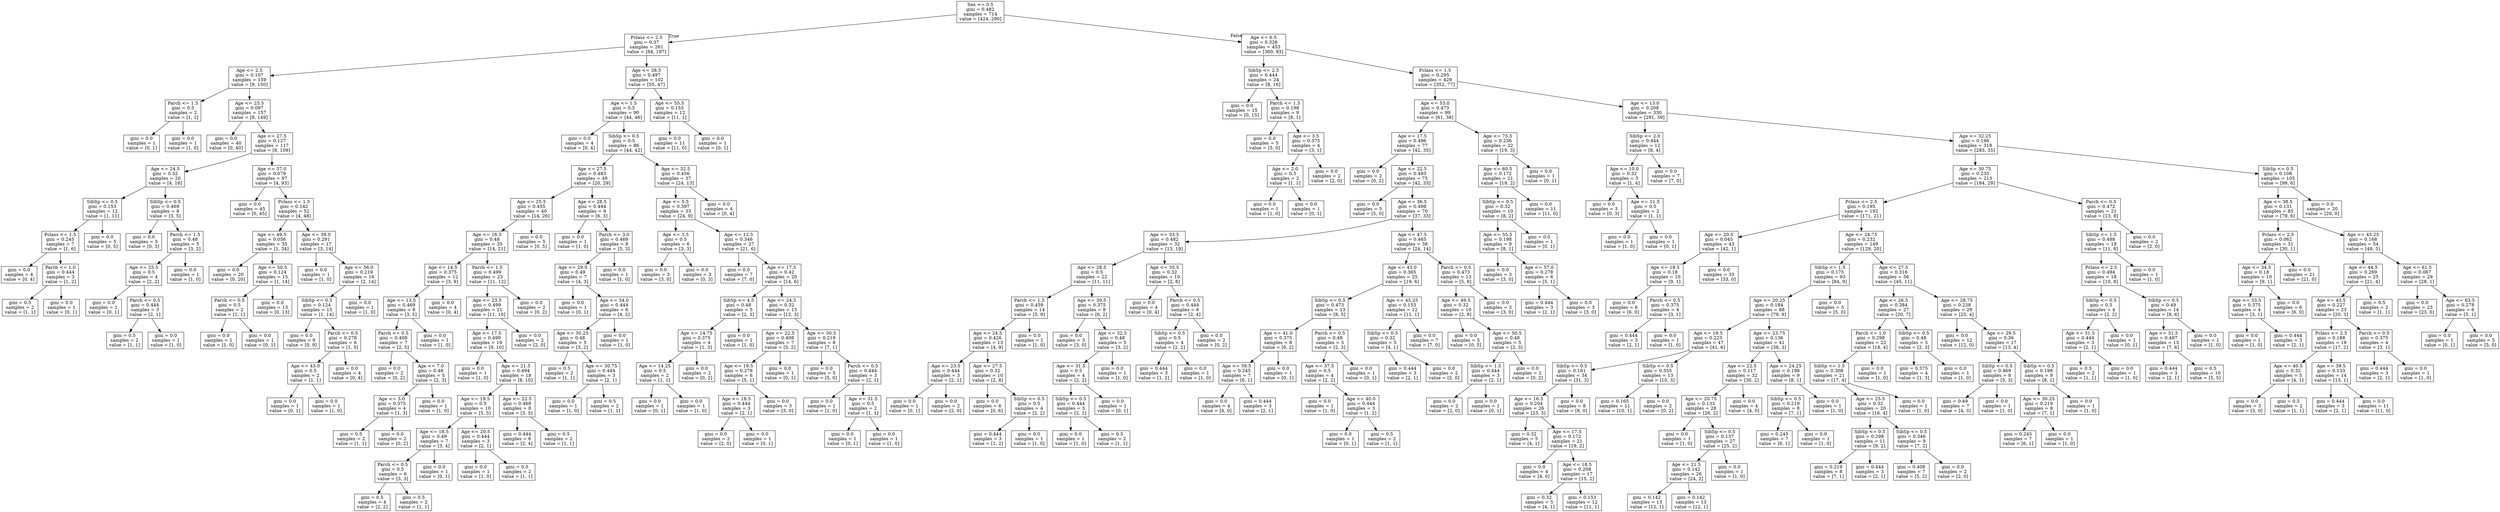 digraph Tree {
node [shape=box] ;
0 [label="Sex <= 0.5\ngini = 0.482\nsamples = 714\nvalue = [424, 290]"] ;
1 [label="Pclass <= 2.5\ngini = 0.37\nsamples = 261\nvalue = [64, 197]"] ;
0 -> 1 [labeldistance=2.5, labelangle=45, headlabel="True"] ;
2 [label="Age <= 2.5\ngini = 0.107\nsamples = 159\nvalue = [9, 150]"] ;
1 -> 2 ;
3 [label="Parch <= 1.5\ngini = 0.5\nsamples = 2\nvalue = [1, 1]"] ;
2 -> 3 ;
4 [label="gini = 0.0\nsamples = 1\nvalue = [0, 1]"] ;
3 -> 4 ;
5 [label="gini = 0.0\nsamples = 1\nvalue = [1, 0]"] ;
3 -> 5 ;
6 [label="Age <= 23.5\ngini = 0.097\nsamples = 157\nvalue = [8, 149]"] ;
2 -> 6 ;
7 [label="gini = 0.0\nsamples = 40\nvalue = [0, 40]"] ;
6 -> 7 ;
8 [label="Age <= 27.5\ngini = 0.127\nsamples = 117\nvalue = [8, 109]"] ;
6 -> 8 ;
9 [label="Age <= 24.5\ngini = 0.32\nsamples = 20\nvalue = [4, 16]"] ;
8 -> 9 ;
10 [label="SibSp <= 0.5\ngini = 0.153\nsamples = 12\nvalue = [1, 11]"] ;
9 -> 10 ;
11 [label="Pclass <= 1.5\ngini = 0.245\nsamples = 7\nvalue = [1, 6]"] ;
10 -> 11 ;
12 [label="gini = 0.0\nsamples = 4\nvalue = [0, 4]"] ;
11 -> 12 ;
13 [label="Parch <= 1.0\ngini = 0.444\nsamples = 3\nvalue = [1, 2]"] ;
11 -> 13 ;
14 [label="gini = 0.5\nsamples = 2\nvalue = [1, 1]"] ;
13 -> 14 ;
15 [label="gini = 0.0\nsamples = 1\nvalue = [0, 1]"] ;
13 -> 15 ;
16 [label="gini = 0.0\nsamples = 5\nvalue = [0, 5]"] ;
10 -> 16 ;
17 [label="SibSp <= 0.5\ngini = 0.469\nsamples = 8\nvalue = [3, 5]"] ;
9 -> 17 ;
18 [label="gini = 0.0\nsamples = 3\nvalue = [0, 3]"] ;
17 -> 18 ;
19 [label="Parch <= 1.5\ngini = 0.48\nsamples = 5\nvalue = [3, 2]"] ;
17 -> 19 ;
20 [label="Age <= 25.5\ngini = 0.5\nsamples = 4\nvalue = [2, 2]"] ;
19 -> 20 ;
21 [label="gini = 0.0\nsamples = 1\nvalue = [0, 1]"] ;
20 -> 21 ;
22 [label="Parch <= 0.5\ngini = 0.444\nsamples = 3\nvalue = [2, 1]"] ;
20 -> 22 ;
23 [label="gini = 0.5\nsamples = 2\nvalue = [1, 1]"] ;
22 -> 23 ;
24 [label="gini = 0.0\nsamples = 1\nvalue = [1, 0]"] ;
22 -> 24 ;
25 [label="gini = 0.0\nsamples = 1\nvalue = [1, 0]"] ;
19 -> 25 ;
26 [label="Age <= 37.0\ngini = 0.079\nsamples = 97\nvalue = [4, 93]"] ;
8 -> 26 ;
27 [label="gini = 0.0\nsamples = 45\nvalue = [0, 45]"] ;
26 -> 27 ;
28 [label="Pclass <= 1.5\ngini = 0.142\nsamples = 52\nvalue = [4, 48]"] ;
26 -> 28 ;
29 [label="Age <= 49.5\ngini = 0.056\nsamples = 35\nvalue = [1, 34]"] ;
28 -> 29 ;
30 [label="gini = 0.0\nsamples = 20\nvalue = [0, 20]"] ;
29 -> 30 ;
31 [label="Age <= 50.5\ngini = 0.124\nsamples = 15\nvalue = [1, 14]"] ;
29 -> 31 ;
32 [label="Parch <= 0.5\ngini = 0.5\nsamples = 2\nvalue = [1, 1]"] ;
31 -> 32 ;
33 [label="gini = 0.0\nsamples = 1\nvalue = [1, 0]"] ;
32 -> 33 ;
34 [label="gini = 0.0\nsamples = 1\nvalue = [0, 1]"] ;
32 -> 34 ;
35 [label="gini = 0.0\nsamples = 13\nvalue = [0, 13]"] ;
31 -> 35 ;
36 [label="Age <= 39.0\ngini = 0.291\nsamples = 17\nvalue = [3, 14]"] ;
28 -> 36 ;
37 [label="gini = 0.0\nsamples = 1\nvalue = [1, 0]"] ;
36 -> 37 ;
38 [label="Age <= 56.0\ngini = 0.219\nsamples = 16\nvalue = [2, 14]"] ;
36 -> 38 ;
39 [label="SibSp <= 0.5\ngini = 0.124\nsamples = 15\nvalue = [1, 14]"] ;
38 -> 39 ;
40 [label="gini = 0.0\nsamples = 9\nvalue = [0, 9]"] ;
39 -> 40 ;
41 [label="Parch <= 0.5\ngini = 0.278\nsamples = 6\nvalue = [1, 5]"] ;
39 -> 41 ;
42 [label="Age <= 43.0\ngini = 0.5\nsamples = 2\nvalue = [1, 1]"] ;
41 -> 42 ;
43 [label="gini = 0.0\nsamples = 1\nvalue = [0, 1]"] ;
42 -> 43 ;
44 [label="gini = 0.0\nsamples = 1\nvalue = [1, 0]"] ;
42 -> 44 ;
45 [label="gini = 0.0\nsamples = 4\nvalue = [0, 4]"] ;
41 -> 45 ;
46 [label="gini = 0.0\nsamples = 1\nvalue = [1, 0]"] ;
38 -> 46 ;
47 [label="Age <= 38.5\ngini = 0.497\nsamples = 102\nvalue = [55, 47]"] ;
1 -> 47 ;
48 [label="Age <= 1.5\ngini = 0.5\nsamples = 90\nvalue = [44, 46]"] ;
47 -> 48 ;
49 [label="gini = 0.0\nsamples = 4\nvalue = [0, 4]"] ;
48 -> 49 ;
50 [label="SibSp <= 0.5\ngini = 0.5\nsamples = 86\nvalue = [44, 42]"] ;
48 -> 50 ;
51 [label="Age <= 27.5\ngini = 0.483\nsamples = 49\nvalue = [20, 29]"] ;
50 -> 51 ;
52 [label="Age <= 25.5\ngini = 0.455\nsamples = 40\nvalue = [14, 26]"] ;
51 -> 52 ;
53 [label="Age <= 16.5\ngini = 0.48\nsamples = 35\nvalue = [14, 21]"] ;
52 -> 53 ;
54 [label="Age <= 14.5\ngini = 0.375\nsamples = 12\nvalue = [3, 9]"] ;
53 -> 54 ;
55 [label="Age <= 13.5\ngini = 0.469\nsamples = 8\nvalue = [3, 5]"] ;
54 -> 55 ;
56 [label="Parch <= 0.5\ngini = 0.408\nsamples = 7\nvalue = [2, 5]"] ;
55 -> 56 ;
57 [label="gini = 0.0\nsamples = 2\nvalue = [0, 2]"] ;
56 -> 57 ;
58 [label="Age <= 7.0\ngini = 0.48\nsamples = 5\nvalue = [2, 3]"] ;
56 -> 58 ;
59 [label="Age <= 3.0\ngini = 0.375\nsamples = 4\nvalue = [1, 3]"] ;
58 -> 59 ;
60 [label="gini = 0.5\nsamples = 2\nvalue = [1, 1]"] ;
59 -> 60 ;
61 [label="gini = 0.0\nsamples = 2\nvalue = [0, 2]"] ;
59 -> 61 ;
62 [label="gini = 0.0\nsamples = 1\nvalue = [1, 0]"] ;
58 -> 62 ;
63 [label="gini = 0.0\nsamples = 1\nvalue = [1, 0]"] ;
55 -> 63 ;
64 [label="gini = 0.0\nsamples = 4\nvalue = [0, 4]"] ;
54 -> 64 ;
65 [label="Parch <= 1.5\ngini = 0.499\nsamples = 23\nvalue = [11, 12]"] ;
53 -> 65 ;
66 [label="Age <= 23.5\ngini = 0.499\nsamples = 21\nvalue = [11, 10]"] ;
65 -> 66 ;
67 [label="Age <= 17.5\ngini = 0.499\nsamples = 19\nvalue = [9, 10]"] ;
66 -> 67 ;
68 [label="gini = 0.0\nsamples = 1\nvalue = [1, 0]"] ;
67 -> 68 ;
69 [label="Age <= 21.5\ngini = 0.494\nsamples = 18\nvalue = [8, 10]"] ;
67 -> 69 ;
70 [label="Age <= 19.5\ngini = 0.5\nsamples = 10\nvalue = [5, 5]"] ;
69 -> 70 ;
71 [label="Age <= 18.5\ngini = 0.49\nsamples = 7\nvalue = [3, 4]"] ;
70 -> 71 ;
72 [label="Parch <= 0.5\ngini = 0.5\nsamples = 6\nvalue = [3, 3]"] ;
71 -> 72 ;
73 [label="gini = 0.5\nsamples = 4\nvalue = [2, 2]"] ;
72 -> 73 ;
74 [label="gini = 0.5\nsamples = 2\nvalue = [1, 1]"] ;
72 -> 74 ;
75 [label="gini = 0.0\nsamples = 1\nvalue = [0, 1]"] ;
71 -> 75 ;
76 [label="Age <= 20.5\ngini = 0.444\nsamples = 3\nvalue = [2, 1]"] ;
70 -> 76 ;
77 [label="gini = 0.0\nsamples = 1\nvalue = [1, 0]"] ;
76 -> 77 ;
78 [label="gini = 0.5\nsamples = 2\nvalue = [1, 1]"] ;
76 -> 78 ;
79 [label="Age <= 22.5\ngini = 0.469\nsamples = 8\nvalue = [3, 5]"] ;
69 -> 79 ;
80 [label="gini = 0.444\nsamples = 6\nvalue = [2, 4]"] ;
79 -> 80 ;
81 [label="gini = 0.5\nsamples = 2\nvalue = [1, 1]"] ;
79 -> 81 ;
82 [label="gini = 0.0\nsamples = 2\nvalue = [2, 0]"] ;
66 -> 82 ;
83 [label="gini = 0.0\nsamples = 2\nvalue = [0, 2]"] ;
65 -> 83 ;
84 [label="gini = 0.0\nsamples = 5\nvalue = [0, 5]"] ;
52 -> 84 ;
85 [label="Age <= 28.5\ngini = 0.444\nsamples = 9\nvalue = [6, 3]"] ;
51 -> 85 ;
86 [label="gini = 0.0\nsamples = 1\nvalue = [1, 0]"] ;
85 -> 86 ;
87 [label="Parch <= 3.0\ngini = 0.469\nsamples = 8\nvalue = [5, 3]"] ;
85 -> 87 ;
88 [label="Age <= 29.5\ngini = 0.49\nsamples = 7\nvalue = [4, 3]"] ;
87 -> 88 ;
89 [label="gini = 0.0\nsamples = 1\nvalue = [0, 1]"] ;
88 -> 89 ;
90 [label="Age <= 34.0\ngini = 0.444\nsamples = 6\nvalue = [4, 2]"] ;
88 -> 90 ;
91 [label="Age <= 30.25\ngini = 0.48\nsamples = 5\nvalue = [3, 2]"] ;
90 -> 91 ;
92 [label="gini = 0.5\nsamples = 2\nvalue = [1, 1]"] ;
91 -> 92 ;
93 [label="Age <= 30.75\ngini = 0.444\nsamples = 3\nvalue = [2, 1]"] ;
91 -> 93 ;
94 [label="gini = 0.0\nsamples = 1\nvalue = [1, 0]"] ;
93 -> 94 ;
95 [label="gini = 0.5\nsamples = 2\nvalue = [1, 1]"] ;
93 -> 95 ;
96 [label="gini = 0.0\nsamples = 1\nvalue = [1, 0]"] ;
90 -> 96 ;
97 [label="gini = 0.0\nsamples = 1\nvalue = [1, 0]"] ;
87 -> 97 ;
98 [label="Age <= 32.5\ngini = 0.456\nsamples = 37\nvalue = [24, 13]"] ;
50 -> 98 ;
99 [label="Age <= 5.5\ngini = 0.397\nsamples = 33\nvalue = [24, 9]"] ;
98 -> 99 ;
100 [label="Age <= 3.5\ngini = 0.5\nsamples = 6\nvalue = [3, 3]"] ;
99 -> 100 ;
101 [label="gini = 0.0\nsamples = 3\nvalue = [3, 0]"] ;
100 -> 101 ;
102 [label="gini = 0.0\nsamples = 3\nvalue = [0, 3]"] ;
100 -> 102 ;
103 [label="Age <= 12.5\ngini = 0.346\nsamples = 27\nvalue = [21, 6]"] ;
99 -> 103 ;
104 [label="gini = 0.0\nsamples = 7\nvalue = [7, 0]"] ;
103 -> 104 ;
105 [label="Age <= 17.5\ngini = 0.42\nsamples = 20\nvalue = [14, 6]"] ;
103 -> 105 ;
106 [label="SibSp <= 4.5\ngini = 0.48\nsamples = 5\nvalue = [2, 3]"] ;
105 -> 106 ;
107 [label="Age <= 14.75\ngini = 0.375\nsamples = 4\nvalue = [1, 3]"] ;
106 -> 107 ;
108 [label="Age <= 14.25\ngini = 0.5\nsamples = 2\nvalue = [1, 1]"] ;
107 -> 108 ;
109 [label="gini = 0.0\nsamples = 1\nvalue = [0, 1]"] ;
108 -> 109 ;
110 [label="gini = 0.0\nsamples = 1\nvalue = [1, 0]"] ;
108 -> 110 ;
111 [label="gini = 0.0\nsamples = 2\nvalue = [0, 2]"] ;
107 -> 111 ;
112 [label="gini = 0.0\nsamples = 1\nvalue = [1, 0]"] ;
106 -> 112 ;
113 [label="Age <= 24.5\ngini = 0.32\nsamples = 15\nvalue = [12, 3]"] ;
105 -> 113 ;
114 [label="Age <= 22.5\ngini = 0.408\nsamples = 7\nvalue = [5, 2]"] ;
113 -> 114 ;
115 [label="Age <= 19.5\ngini = 0.278\nsamples = 6\nvalue = [5, 1]"] ;
114 -> 115 ;
116 [label="Age <= 18.5\ngini = 0.444\nsamples = 3\nvalue = [2, 1]"] ;
115 -> 116 ;
117 [label="gini = 0.0\nsamples = 2\nvalue = [2, 0]"] ;
116 -> 117 ;
118 [label="gini = 0.0\nsamples = 1\nvalue = [0, 1]"] ;
116 -> 118 ;
119 [label="gini = 0.0\nsamples = 3\nvalue = [3, 0]"] ;
115 -> 119 ;
120 [label="gini = 0.0\nsamples = 1\nvalue = [0, 1]"] ;
114 -> 120 ;
121 [label="Age <= 30.5\ngini = 0.219\nsamples = 8\nvalue = [7, 1]"] ;
113 -> 121 ;
122 [label="gini = 0.0\nsamples = 5\nvalue = [5, 0]"] ;
121 -> 122 ;
123 [label="Parch <= 0.5\ngini = 0.444\nsamples = 3\nvalue = [2, 1]"] ;
121 -> 123 ;
124 [label="gini = 0.0\nsamples = 1\nvalue = [1, 0]"] ;
123 -> 124 ;
125 [label="Age <= 31.5\ngini = 0.5\nsamples = 2\nvalue = [1, 1]"] ;
123 -> 125 ;
126 [label="gini = 0.0\nsamples = 1\nvalue = [0, 1]"] ;
125 -> 126 ;
127 [label="gini = 0.0\nsamples = 1\nvalue = [1, 0]"] ;
125 -> 127 ;
128 [label="gini = 0.0\nsamples = 4\nvalue = [0, 4]"] ;
98 -> 128 ;
129 [label="Age <= 55.5\ngini = 0.153\nsamples = 12\nvalue = [11, 1]"] ;
47 -> 129 ;
130 [label="gini = 0.0\nsamples = 11\nvalue = [11, 0]"] ;
129 -> 130 ;
131 [label="gini = 0.0\nsamples = 1\nvalue = [0, 1]"] ;
129 -> 131 ;
132 [label="Age <= 6.5\ngini = 0.326\nsamples = 453\nvalue = [360, 93]"] ;
0 -> 132 [labeldistance=2.5, labelangle=-45, headlabel="False"] ;
133 [label="SibSp <= 2.5\ngini = 0.444\nsamples = 24\nvalue = [8, 16]"] ;
132 -> 133 ;
134 [label="gini = 0.0\nsamples = 15\nvalue = [0, 15]"] ;
133 -> 134 ;
135 [label="Parch <= 1.5\ngini = 0.198\nsamples = 9\nvalue = [8, 1]"] ;
133 -> 135 ;
136 [label="gini = 0.0\nsamples = 5\nvalue = [5, 0]"] ;
135 -> 136 ;
137 [label="Age <= 3.5\ngini = 0.375\nsamples = 4\nvalue = [3, 1]"] ;
135 -> 137 ;
138 [label="Age <= 2.0\ngini = 0.5\nsamples = 2\nvalue = [1, 1]"] ;
137 -> 138 ;
139 [label="gini = 0.0\nsamples = 1\nvalue = [1, 0]"] ;
138 -> 139 ;
140 [label="gini = 0.0\nsamples = 1\nvalue = [0, 1]"] ;
138 -> 140 ;
141 [label="gini = 0.0\nsamples = 2\nvalue = [2, 0]"] ;
137 -> 141 ;
142 [label="Pclass <= 1.5\ngini = 0.295\nsamples = 429\nvalue = [352, 77]"] ;
132 -> 142 ;
143 [label="Age <= 53.0\ngini = 0.473\nsamples = 99\nvalue = [61, 38]"] ;
142 -> 143 ;
144 [label="Age <= 17.5\ngini = 0.496\nsamples = 77\nvalue = [42, 35]"] ;
143 -> 144 ;
145 [label="gini = 0.0\nsamples = 2\nvalue = [0, 2]"] ;
144 -> 145 ;
146 [label="Age <= 22.5\ngini = 0.493\nsamples = 75\nvalue = [42, 33]"] ;
144 -> 146 ;
147 [label="gini = 0.0\nsamples = 5\nvalue = [5, 0]"] ;
146 -> 147 ;
148 [label="Age <= 36.5\ngini = 0.498\nsamples = 70\nvalue = [37, 33]"] ;
146 -> 148 ;
149 [label="Age <= 33.5\ngini = 0.482\nsamples = 32\nvalue = [13, 19]"] ;
148 -> 149 ;
150 [label="Age <= 28.5\ngini = 0.5\nsamples = 22\nvalue = [11, 11]"] ;
149 -> 150 ;
151 [label="Parch <= 1.5\ngini = 0.459\nsamples = 14\nvalue = [5, 9]"] ;
150 -> 151 ;
152 [label="Age <= 24.5\ngini = 0.426\nsamples = 13\nvalue = [4, 9]"] ;
151 -> 152 ;
153 [label="Age <= 23.5\ngini = 0.444\nsamples = 3\nvalue = [2, 1]"] ;
152 -> 153 ;
154 [label="gini = 0.0\nsamples = 1\nvalue = [0, 1]"] ;
153 -> 154 ;
155 [label="gini = 0.0\nsamples = 2\nvalue = [2, 0]"] ;
153 -> 155 ;
156 [label="Age <= 27.5\ngini = 0.32\nsamples = 10\nvalue = [2, 8]"] ;
152 -> 156 ;
157 [label="gini = 0.0\nsamples = 6\nvalue = [0, 6]"] ;
156 -> 157 ;
158 [label="SibSp <= 0.5\ngini = 0.5\nsamples = 4\nvalue = [2, 2]"] ;
156 -> 158 ;
159 [label="gini = 0.444\nsamples = 3\nvalue = [1, 2]"] ;
158 -> 159 ;
160 [label="gini = 0.0\nsamples = 1\nvalue = [1, 0]"] ;
158 -> 160 ;
161 [label="gini = 0.0\nsamples = 1\nvalue = [1, 0]"] ;
151 -> 161 ;
162 [label="Age <= 30.5\ngini = 0.375\nsamples = 8\nvalue = [6, 2]"] ;
150 -> 162 ;
163 [label="gini = 0.0\nsamples = 3\nvalue = [3, 0]"] ;
162 -> 163 ;
164 [label="Age <= 32.5\ngini = 0.48\nsamples = 5\nvalue = [3, 2]"] ;
162 -> 164 ;
165 [label="Age <= 31.5\ngini = 0.5\nsamples = 4\nvalue = [2, 2]"] ;
164 -> 165 ;
166 [label="SibSp <= 0.5\ngini = 0.444\nsamples = 3\nvalue = [2, 1]"] ;
165 -> 166 ;
167 [label="gini = 0.0\nsamples = 1\nvalue = [1, 0]"] ;
166 -> 167 ;
168 [label="gini = 0.5\nsamples = 2\nvalue = [1, 1]"] ;
166 -> 168 ;
169 [label="gini = 0.0\nsamples = 1\nvalue = [0, 1]"] ;
165 -> 169 ;
170 [label="gini = 0.0\nsamples = 1\nvalue = [1, 0]"] ;
164 -> 170 ;
171 [label="Age <= 35.5\ngini = 0.32\nsamples = 10\nvalue = [2, 8]"] ;
149 -> 171 ;
172 [label="gini = 0.0\nsamples = 4\nvalue = [0, 4]"] ;
171 -> 172 ;
173 [label="Parch <= 0.5\ngini = 0.444\nsamples = 6\nvalue = [2, 4]"] ;
171 -> 173 ;
174 [label="SibSp <= 0.5\ngini = 0.5\nsamples = 4\nvalue = [2, 2]"] ;
173 -> 174 ;
175 [label="gini = 0.444\nsamples = 3\nvalue = [1, 2]"] ;
174 -> 175 ;
176 [label="gini = 0.0\nsamples = 1\nvalue = [1, 0]"] ;
174 -> 176 ;
177 [label="gini = 0.0\nsamples = 2\nvalue = [0, 2]"] ;
173 -> 177 ;
178 [label="Age <= 47.5\ngini = 0.465\nsamples = 38\nvalue = [24, 14]"] ;
148 -> 178 ;
179 [label="Age <= 43.0\ngini = 0.365\nsamples = 25\nvalue = [19, 6]"] ;
178 -> 179 ;
180 [label="SibSp <= 0.5\ngini = 0.473\nsamples = 13\nvalue = [8, 5]"] ;
179 -> 180 ;
181 [label="Age <= 41.0\ngini = 0.375\nsamples = 8\nvalue = [6, 2]"] ;
180 -> 181 ;
182 [label="Age <= 39.5\ngini = 0.245\nsamples = 7\nvalue = [6, 1]"] ;
181 -> 182 ;
183 [label="gini = 0.0\nsamples = 4\nvalue = [4, 0]"] ;
182 -> 183 ;
184 [label="gini = 0.444\nsamples = 3\nvalue = [2, 1]"] ;
182 -> 184 ;
185 [label="gini = 0.0\nsamples = 1\nvalue = [0, 1]"] ;
181 -> 185 ;
186 [label="Parch <= 0.5\ngini = 0.48\nsamples = 5\nvalue = [2, 3]"] ;
180 -> 186 ;
187 [label="Age <= 37.5\ngini = 0.5\nsamples = 4\nvalue = [2, 2]"] ;
186 -> 187 ;
188 [label="gini = 0.0\nsamples = 1\nvalue = [1, 0]"] ;
187 -> 188 ;
189 [label="Age <= 40.0\ngini = 0.444\nsamples = 3\nvalue = [1, 2]"] ;
187 -> 189 ;
190 [label="gini = 0.0\nsamples = 1\nvalue = [0, 1]"] ;
189 -> 190 ;
191 [label="gini = 0.5\nsamples = 2\nvalue = [1, 1]"] ;
189 -> 191 ;
192 [label="gini = 0.0\nsamples = 1\nvalue = [0, 1]"] ;
186 -> 192 ;
193 [label="Age <= 45.25\ngini = 0.153\nsamples = 12\nvalue = [11, 1]"] ;
179 -> 193 ;
194 [label="SibSp <= 0.5\ngini = 0.32\nsamples = 5\nvalue = [4, 1]"] ;
193 -> 194 ;
195 [label="gini = 0.444\nsamples = 3\nvalue = [2, 1]"] ;
194 -> 195 ;
196 [label="gini = 0.0\nsamples = 2\nvalue = [2, 0]"] ;
194 -> 196 ;
197 [label="gini = 0.0\nsamples = 7\nvalue = [7, 0]"] ;
193 -> 197 ;
198 [label="Parch <= 0.5\ngini = 0.473\nsamples = 13\nvalue = [5, 8]"] ;
178 -> 198 ;
199 [label="Age <= 49.5\ngini = 0.32\nsamples = 10\nvalue = [2, 8]"] ;
198 -> 199 ;
200 [label="gini = 0.0\nsamples = 5\nvalue = [0, 5]"] ;
199 -> 200 ;
201 [label="Age <= 50.5\ngini = 0.48\nsamples = 5\nvalue = [2, 3]"] ;
199 -> 201 ;
202 [label="SibSp <= 1.5\ngini = 0.444\nsamples = 3\nvalue = [2, 1]"] ;
201 -> 202 ;
203 [label="gini = 0.0\nsamples = 2\nvalue = [2, 0]"] ;
202 -> 203 ;
204 [label="gini = 0.0\nsamples = 1\nvalue = [0, 1]"] ;
202 -> 204 ;
205 [label="gini = 0.0\nsamples = 2\nvalue = [0, 2]"] ;
201 -> 205 ;
206 [label="gini = 0.0\nsamples = 3\nvalue = [3, 0]"] ;
198 -> 206 ;
207 [label="Age <= 75.5\ngini = 0.236\nsamples = 22\nvalue = [19, 3]"] ;
143 -> 207 ;
208 [label="Age <= 60.5\ngini = 0.172\nsamples = 21\nvalue = [19, 2]"] ;
207 -> 208 ;
209 [label="SibSp <= 0.5\ngini = 0.32\nsamples = 10\nvalue = [8, 2]"] ;
208 -> 209 ;
210 [label="Age <= 55.5\ngini = 0.198\nsamples = 9\nvalue = [8, 1]"] ;
209 -> 210 ;
211 [label="gini = 0.0\nsamples = 3\nvalue = [3, 0]"] ;
210 -> 211 ;
212 [label="Age <= 57.0\ngini = 0.278\nsamples = 6\nvalue = [5, 1]"] ;
210 -> 212 ;
213 [label="gini = 0.444\nsamples = 3\nvalue = [2, 1]"] ;
212 -> 213 ;
214 [label="gini = 0.0\nsamples = 3\nvalue = [3, 0]"] ;
212 -> 214 ;
215 [label="gini = 0.0\nsamples = 1\nvalue = [0, 1]"] ;
209 -> 215 ;
216 [label="gini = 0.0\nsamples = 11\nvalue = [11, 0]"] ;
208 -> 216 ;
217 [label="gini = 0.0\nsamples = 1\nvalue = [0, 1]"] ;
207 -> 217 ;
218 [label="Age <= 13.0\ngini = 0.208\nsamples = 330\nvalue = [291, 39]"] ;
142 -> 218 ;
219 [label="SibSp <= 2.0\ngini = 0.444\nsamples = 12\nvalue = [8, 4]"] ;
218 -> 219 ;
220 [label="Age <= 10.0\ngini = 0.32\nsamples = 5\nvalue = [1, 4]"] ;
219 -> 220 ;
221 [label="gini = 0.0\nsamples = 3\nvalue = [0, 3]"] ;
220 -> 221 ;
222 [label="Age <= 11.5\ngini = 0.5\nsamples = 2\nvalue = [1, 1]"] ;
220 -> 222 ;
223 [label="gini = 0.0\nsamples = 1\nvalue = [1, 0]"] ;
222 -> 223 ;
224 [label="gini = 0.0\nsamples = 1\nvalue = [0, 1]"] ;
222 -> 224 ;
225 [label="gini = 0.0\nsamples = 7\nvalue = [7, 0]"] ;
219 -> 225 ;
226 [label="Age <= 32.25\ngini = 0.196\nsamples = 318\nvalue = [283, 35]"] ;
218 -> 226 ;
227 [label="Age <= 30.75\ngini = 0.235\nsamples = 213\nvalue = [184, 29]"] ;
226 -> 227 ;
228 [label="Pclass <= 2.5\ngini = 0.195\nsamples = 192\nvalue = [171, 21]"] ;
227 -> 228 ;
229 [label="Age <= 20.0\ngini = 0.045\nsamples = 43\nvalue = [42, 1]"] ;
228 -> 229 ;
230 [label="Age <= 18.5\ngini = 0.18\nsamples = 10\nvalue = [9, 1]"] ;
229 -> 230 ;
231 [label="gini = 0.0\nsamples = 6\nvalue = [6, 0]"] ;
230 -> 231 ;
232 [label="Parch <= 0.5\ngini = 0.375\nsamples = 4\nvalue = [3, 1]"] ;
230 -> 232 ;
233 [label="gini = 0.444\nsamples = 3\nvalue = [2, 1]"] ;
232 -> 233 ;
234 [label="gini = 0.0\nsamples = 1\nvalue = [1, 0]"] ;
232 -> 234 ;
235 [label="gini = 0.0\nsamples = 33\nvalue = [33, 0]"] ;
229 -> 235 ;
236 [label="Age <= 24.75\ngini = 0.232\nsamples = 149\nvalue = [129, 20]"] ;
228 -> 236 ;
237 [label="SibSp <= 1.5\ngini = 0.175\nsamples = 93\nvalue = [84, 9]"] ;
236 -> 237 ;
238 [label="Age <= 20.25\ngini = 0.184\nsamples = 88\nvalue = [79, 9]"] ;
237 -> 238 ;
239 [label="Age <= 19.5\ngini = 0.223\nsamples = 47\nvalue = [41, 6]"] ;
238 -> 239 ;
240 [label="SibSp <= 0.5\ngini = 0.161\nsamples = 34\nvalue = [31, 3]"] ;
239 -> 240 ;
241 [label="Age <= 16.5\ngini = 0.204\nsamples = 26\nvalue = [23, 3]"] ;
240 -> 241 ;
242 [label="gini = 0.32\nsamples = 5\nvalue = [4, 1]"] ;
241 -> 242 ;
243 [label="Age <= 17.5\ngini = 0.172\nsamples = 21\nvalue = [19, 2]"] ;
241 -> 243 ;
244 [label="gini = 0.0\nsamples = 4\nvalue = [4, 0]"] ;
243 -> 244 ;
245 [label="Age <= 18.5\ngini = 0.208\nsamples = 17\nvalue = [15, 2]"] ;
243 -> 245 ;
246 [label="gini = 0.32\nsamples = 5\nvalue = [4, 1]"] ;
245 -> 246 ;
247 [label="gini = 0.153\nsamples = 12\nvalue = [11, 1]"] ;
245 -> 247 ;
248 [label="gini = 0.0\nsamples = 8\nvalue = [8, 0]"] ;
240 -> 248 ;
249 [label="SibSp <= 0.5\ngini = 0.355\nsamples = 13\nvalue = [10, 3]"] ;
239 -> 249 ;
250 [label="gini = 0.165\nsamples = 11\nvalue = [10, 1]"] ;
249 -> 250 ;
251 [label="gini = 0.0\nsamples = 2\nvalue = [0, 2]"] ;
249 -> 251 ;
252 [label="Age <= 23.75\ngini = 0.136\nsamples = 41\nvalue = [38, 3]"] ;
238 -> 252 ;
253 [label="Age <= 22.5\ngini = 0.117\nsamples = 32\nvalue = [30, 2]"] ;
252 -> 253 ;
254 [label="Age <= 20.75\ngini = 0.133\nsamples = 28\nvalue = [26, 2]"] ;
253 -> 254 ;
255 [label="gini = 0.0\nsamples = 1\nvalue = [1, 0]"] ;
254 -> 255 ;
256 [label="SibSp <= 0.5\ngini = 0.137\nsamples = 27\nvalue = [25, 2]"] ;
254 -> 256 ;
257 [label="Age <= 21.5\ngini = 0.142\nsamples = 26\nvalue = [24, 2]"] ;
256 -> 257 ;
258 [label="gini = 0.142\nsamples = 13\nvalue = [12, 1]"] ;
257 -> 258 ;
259 [label="gini = 0.142\nsamples = 13\nvalue = [12, 1]"] ;
257 -> 259 ;
260 [label="gini = 0.0\nsamples = 1\nvalue = [1, 0]"] ;
256 -> 260 ;
261 [label="gini = 0.0\nsamples = 4\nvalue = [4, 0]"] ;
253 -> 261 ;
262 [label="Age <= 24.25\ngini = 0.198\nsamples = 9\nvalue = [8, 1]"] ;
252 -> 262 ;
263 [label="SibSp <= 0.5\ngini = 0.219\nsamples = 8\nvalue = [7, 1]"] ;
262 -> 263 ;
264 [label="gini = 0.245\nsamples = 7\nvalue = [6, 1]"] ;
263 -> 264 ;
265 [label="gini = 0.0\nsamples = 1\nvalue = [1, 0]"] ;
263 -> 265 ;
266 [label="gini = 0.0\nsamples = 1\nvalue = [1, 0]"] ;
262 -> 266 ;
267 [label="gini = 0.0\nsamples = 5\nvalue = [5, 0]"] ;
237 -> 267 ;
268 [label="Age <= 27.5\ngini = 0.316\nsamples = 56\nvalue = [45, 11]"] ;
236 -> 268 ;
269 [label="Age <= 26.5\ngini = 0.384\nsamples = 27\nvalue = [20, 7]"] ;
268 -> 269 ;
270 [label="Parch <= 1.0\ngini = 0.298\nsamples = 22\nvalue = [18, 4]"] ;
269 -> 270 ;
271 [label="SibSp <= 1.5\ngini = 0.308\nsamples = 21\nvalue = [17, 4]"] ;
270 -> 271 ;
272 [label="Age <= 25.5\ngini = 0.32\nsamples = 20\nvalue = [16, 4]"] ;
271 -> 272 ;
273 [label="SibSp <= 0.5\ngini = 0.298\nsamples = 11\nvalue = [9, 2]"] ;
272 -> 273 ;
274 [label="gini = 0.219\nsamples = 8\nvalue = [7, 1]"] ;
273 -> 274 ;
275 [label="gini = 0.444\nsamples = 3\nvalue = [2, 1]"] ;
273 -> 275 ;
276 [label="SibSp <= 0.5\ngini = 0.346\nsamples = 9\nvalue = [7, 2]"] ;
272 -> 276 ;
277 [label="gini = 0.408\nsamples = 7\nvalue = [5, 2]"] ;
276 -> 277 ;
278 [label="gini = 0.0\nsamples = 2\nvalue = [2, 0]"] ;
276 -> 278 ;
279 [label="gini = 0.0\nsamples = 1\nvalue = [1, 0]"] ;
271 -> 279 ;
280 [label="gini = 0.0\nsamples = 1\nvalue = [1, 0]"] ;
270 -> 280 ;
281 [label="SibSp <= 0.5\ngini = 0.48\nsamples = 5\nvalue = [2, 3]"] ;
269 -> 281 ;
282 [label="gini = 0.375\nsamples = 4\nvalue = [1, 3]"] ;
281 -> 282 ;
283 [label="gini = 0.0\nsamples = 1\nvalue = [1, 0]"] ;
281 -> 283 ;
284 [label="Age <= 28.75\ngini = 0.238\nsamples = 29\nvalue = [25, 4]"] ;
268 -> 284 ;
285 [label="gini = 0.0\nsamples = 12\nvalue = [12, 0]"] ;
284 -> 285 ;
286 [label="Age <= 29.5\ngini = 0.36\nsamples = 17\nvalue = [13, 4]"] ;
284 -> 286 ;
287 [label="SibSp <= 0.5\ngini = 0.469\nsamples = 8\nvalue = [5, 3]"] ;
286 -> 287 ;
288 [label="gini = 0.49\nsamples = 7\nvalue = [4, 3]"] ;
287 -> 288 ;
289 [label="gini = 0.0\nsamples = 1\nvalue = [1, 0]"] ;
287 -> 289 ;
290 [label="SibSp <= 0.5\ngini = 0.198\nsamples = 9\nvalue = [8, 1]"] ;
286 -> 290 ;
291 [label="Age <= 30.25\ngini = 0.219\nsamples = 8\nvalue = [7, 1]"] ;
290 -> 291 ;
292 [label="gini = 0.245\nsamples = 7\nvalue = [6, 1]"] ;
291 -> 292 ;
293 [label="gini = 0.0\nsamples = 1\nvalue = [1, 0]"] ;
291 -> 293 ;
294 [label="gini = 0.0\nsamples = 1\nvalue = [1, 0]"] ;
290 -> 294 ;
295 [label="Parch <= 0.5\ngini = 0.472\nsamples = 21\nvalue = [13, 8]"] ;
227 -> 295 ;
296 [label="SibSp <= 1.5\ngini = 0.488\nsamples = 19\nvalue = [11, 8]"] ;
295 -> 296 ;
297 [label="Pclass <= 2.5\ngini = 0.494\nsamples = 18\nvalue = [10, 8]"] ;
296 -> 297 ;
298 [label="SibSp <= 0.5\ngini = 0.5\nsamples = 4\nvalue = [2, 2]"] ;
297 -> 298 ;
299 [label="Age <= 31.5\ngini = 0.444\nsamples = 3\nvalue = [2, 1]"] ;
298 -> 299 ;
300 [label="gini = 0.5\nsamples = 2\nvalue = [1, 1]"] ;
299 -> 300 ;
301 [label="gini = 0.0\nsamples = 1\nvalue = [1, 0]"] ;
299 -> 301 ;
302 [label="gini = 0.0\nsamples = 1\nvalue = [0, 1]"] ;
298 -> 302 ;
303 [label="SibSp <= 0.5\ngini = 0.49\nsamples = 14\nvalue = [8, 6]"] ;
297 -> 303 ;
304 [label="Age <= 31.5\ngini = 0.497\nsamples = 13\nvalue = [7, 6]"] ;
303 -> 304 ;
305 [label="gini = 0.444\nsamples = 3\nvalue = [2, 1]"] ;
304 -> 305 ;
306 [label="gini = 0.5\nsamples = 10\nvalue = [5, 5]"] ;
304 -> 306 ;
307 [label="gini = 0.0\nsamples = 1\nvalue = [1, 0]"] ;
303 -> 307 ;
308 [label="gini = 0.0\nsamples = 1\nvalue = [1, 0]"] ;
296 -> 308 ;
309 [label="gini = 0.0\nsamples = 2\nvalue = [2, 0]"] ;
295 -> 309 ;
310 [label="SibSp <= 0.5\ngini = 0.108\nsamples = 105\nvalue = [99, 6]"] ;
226 -> 310 ;
311 [label="Age <= 38.5\ngini = 0.131\nsamples = 85\nvalue = [79, 6]"] ;
310 -> 311 ;
312 [label="Pclass <= 2.5\ngini = 0.062\nsamples = 31\nvalue = [30, 1]"] ;
311 -> 312 ;
313 [label="Age <= 34.5\ngini = 0.18\nsamples = 10\nvalue = [9, 1]"] ;
312 -> 313 ;
314 [label="Age <= 33.5\ngini = 0.375\nsamples = 4\nvalue = [3, 1]"] ;
313 -> 314 ;
315 [label="gini = 0.0\nsamples = 1\nvalue = [1, 0]"] ;
314 -> 315 ;
316 [label="gini = 0.444\nsamples = 3\nvalue = [2, 1]"] ;
314 -> 316 ;
317 [label="gini = 0.0\nsamples = 6\nvalue = [6, 0]"] ;
313 -> 317 ;
318 [label="gini = 0.0\nsamples = 21\nvalue = [21, 0]"] ;
312 -> 318 ;
319 [label="Age <= 45.25\ngini = 0.168\nsamples = 54\nvalue = [49, 5]"] ;
311 -> 319 ;
320 [label="Age <= 44.5\ngini = 0.269\nsamples = 25\nvalue = [21, 4]"] ;
319 -> 320 ;
321 [label="Age <= 43.5\ngini = 0.227\nsamples = 23\nvalue = [20, 3]"] ;
320 -> 321 ;
322 [label="Pclass <= 2.5\ngini = 0.188\nsamples = 19\nvalue = [17, 2]"] ;
321 -> 322 ;
323 [label="Age <= 40.5\ngini = 0.32\nsamples = 5\nvalue = [4, 1]"] ;
322 -> 323 ;
324 [label="gini = 0.0\nsamples = 3\nvalue = [3, 0]"] ;
323 -> 324 ;
325 [label="gini = 0.5\nsamples = 2\nvalue = [1, 1]"] ;
323 -> 325 ;
326 [label="Age <= 39.5\ngini = 0.133\nsamples = 14\nvalue = [13, 1]"] ;
322 -> 326 ;
327 [label="gini = 0.444\nsamples = 3\nvalue = [2, 1]"] ;
326 -> 327 ;
328 [label="gini = 0.0\nsamples = 11\nvalue = [11, 0]"] ;
326 -> 328 ;
329 [label="Parch <= 0.5\ngini = 0.375\nsamples = 4\nvalue = [3, 1]"] ;
321 -> 329 ;
330 [label="gini = 0.444\nsamples = 3\nvalue = [2, 1]"] ;
329 -> 330 ;
331 [label="gini = 0.0\nsamples = 1\nvalue = [1, 0]"] ;
329 -> 331 ;
332 [label="gini = 0.5\nsamples = 2\nvalue = [1, 1]"] ;
320 -> 332 ;
333 [label="Age <= 61.5\ngini = 0.067\nsamples = 29\nvalue = [28, 1]"] ;
319 -> 333 ;
334 [label="gini = 0.0\nsamples = 23\nvalue = [23, 0]"] ;
333 -> 334 ;
335 [label="Age <= 63.5\ngini = 0.278\nsamples = 6\nvalue = [5, 1]"] ;
333 -> 335 ;
336 [label="gini = 0.0\nsamples = 1\nvalue = [0, 1]"] ;
335 -> 336 ;
337 [label="gini = 0.0\nsamples = 5\nvalue = [5, 0]"] ;
335 -> 337 ;
338 [label="gini = 0.0\nsamples = 20\nvalue = [20, 0]"] ;
310 -> 338 ;
}